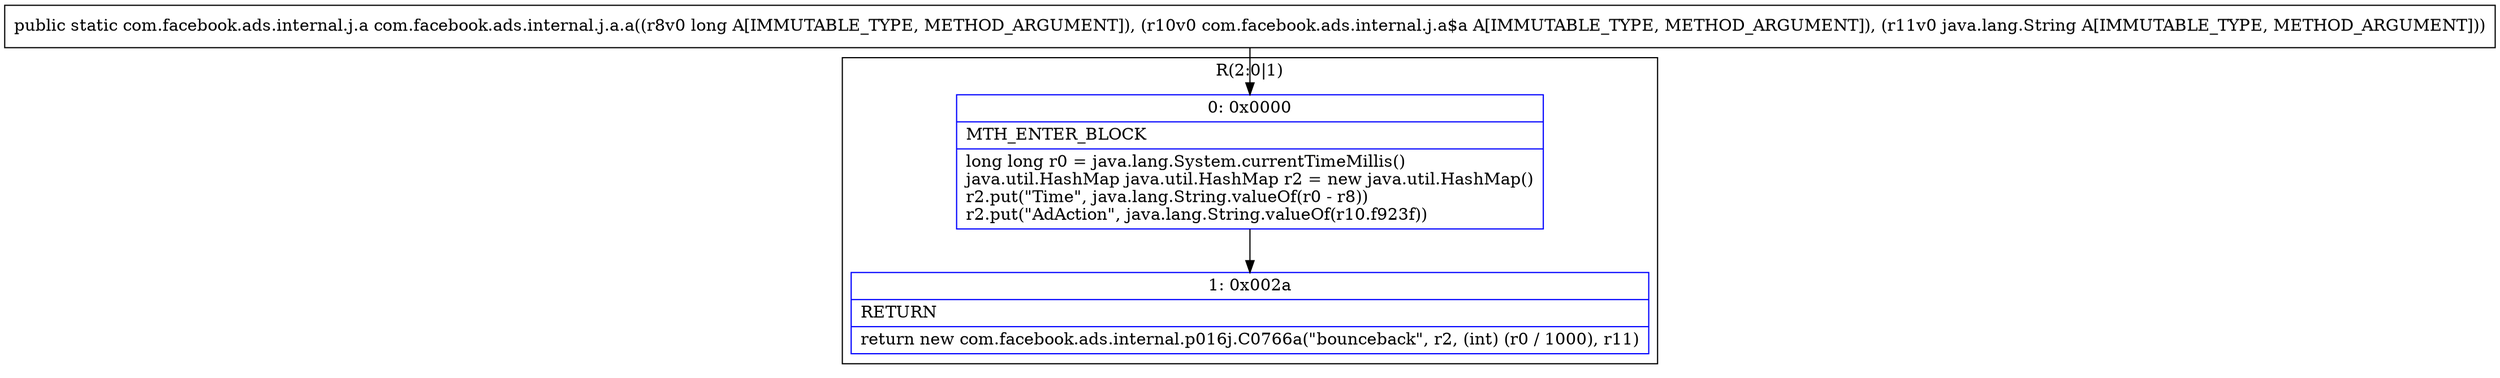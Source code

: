 digraph "CFG forcom.facebook.ads.internal.j.a.a(JLcom\/facebook\/ads\/internal\/j\/a$a;Ljava\/lang\/String;)Lcom\/facebook\/ads\/internal\/j\/a;" {
subgraph cluster_Region_424603174 {
label = "R(2:0|1)";
node [shape=record,color=blue];
Node_0 [shape=record,label="{0\:\ 0x0000|MTH_ENTER_BLOCK\l|long long r0 = java.lang.System.currentTimeMillis()\ljava.util.HashMap java.util.HashMap r2 = new java.util.HashMap()\lr2.put(\"Time\", java.lang.String.valueOf(r0 \- r8))\lr2.put(\"AdAction\", java.lang.String.valueOf(r10.f923f))\l}"];
Node_1 [shape=record,label="{1\:\ 0x002a|RETURN\l|return new com.facebook.ads.internal.p016j.C0766a(\"bounceback\", r2, (int) (r0 \/ 1000), r11)\l}"];
}
MethodNode[shape=record,label="{public static com.facebook.ads.internal.j.a com.facebook.ads.internal.j.a.a((r8v0 long A[IMMUTABLE_TYPE, METHOD_ARGUMENT]), (r10v0 com.facebook.ads.internal.j.a$a A[IMMUTABLE_TYPE, METHOD_ARGUMENT]), (r11v0 java.lang.String A[IMMUTABLE_TYPE, METHOD_ARGUMENT])) }"];
MethodNode -> Node_0;
Node_0 -> Node_1;
}


